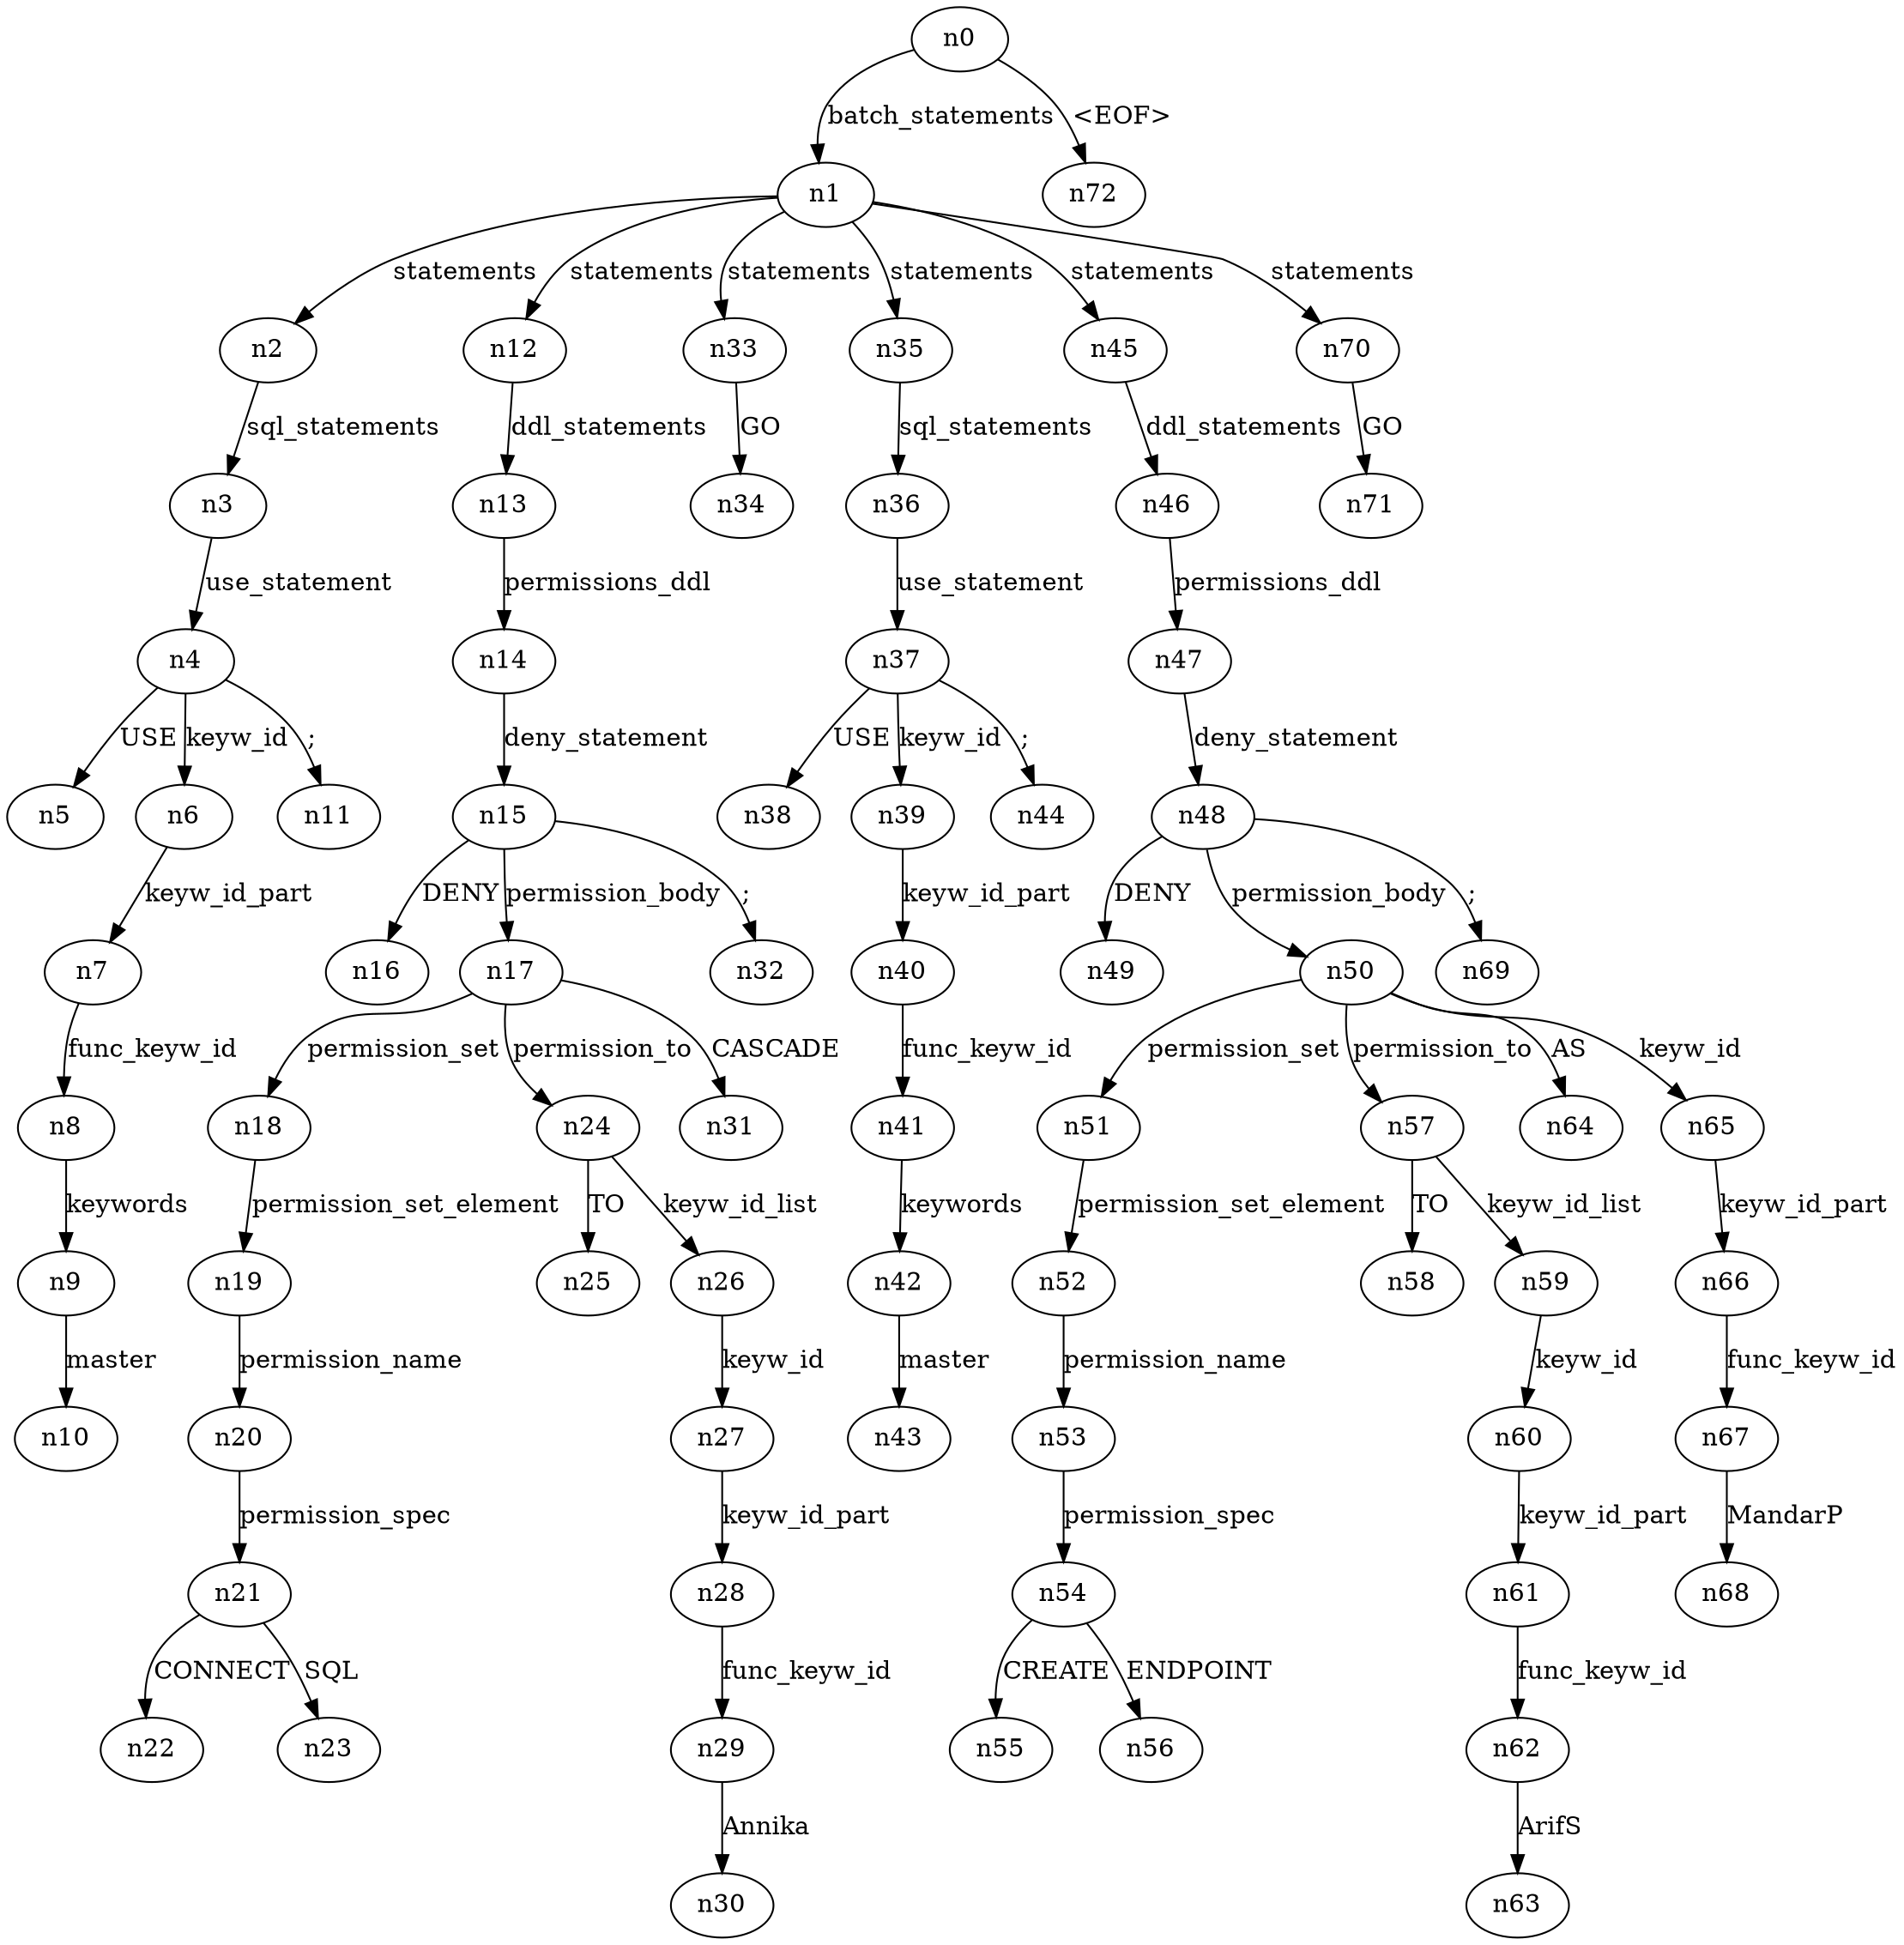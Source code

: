 digraph ParseTree {
  n0 -> n1 [label="batch_statements"];
  n1 -> n2 [label="statements"];
  n2 -> n3 [label="sql_statements"];
  n3 -> n4 [label="use_statement"];
  n4 -> n5 [label="USE"];
  n4 -> n6 [label="keyw_id"];
  n6 -> n7 [label="keyw_id_part"];
  n7 -> n8 [label="func_keyw_id"];
  n8 -> n9 [label="keywords"];
  n9 -> n10 [label="master"];
  n4 -> n11 [label=";"];
  n1 -> n12 [label="statements"];
  n12 -> n13 [label="ddl_statements"];
  n13 -> n14 [label="permissions_ddl"];
  n14 -> n15 [label="deny_statement"];
  n15 -> n16 [label="DENY"];
  n15 -> n17 [label="permission_body"];
  n17 -> n18 [label="permission_set"];
  n18 -> n19 [label="permission_set_element"];
  n19 -> n20 [label="permission_name"];
  n20 -> n21 [label="permission_spec"];
  n21 -> n22 [label="CONNECT"];
  n21 -> n23 [label="SQL"];
  n17 -> n24 [label="permission_to"];
  n24 -> n25 [label="TO"];
  n24 -> n26 [label="keyw_id_list"];
  n26 -> n27 [label="keyw_id"];
  n27 -> n28 [label="keyw_id_part"];
  n28 -> n29 [label="func_keyw_id"];
  n29 -> n30 [label="Annika"];
  n17 -> n31 [label="CASCADE"];
  n15 -> n32 [label=";"];
  n1 -> n33 [label="statements"];
  n33 -> n34 [label="GO"];
  n1 -> n35 [label="statements"];
  n35 -> n36 [label="sql_statements"];
  n36 -> n37 [label="use_statement"];
  n37 -> n38 [label="USE"];
  n37 -> n39 [label="keyw_id"];
  n39 -> n40 [label="keyw_id_part"];
  n40 -> n41 [label="func_keyw_id"];
  n41 -> n42 [label="keywords"];
  n42 -> n43 [label="master"];
  n37 -> n44 [label=";"];
  n1 -> n45 [label="statements"];
  n45 -> n46 [label="ddl_statements"];
  n46 -> n47 [label="permissions_ddl"];
  n47 -> n48 [label="deny_statement"];
  n48 -> n49 [label="DENY"];
  n48 -> n50 [label="permission_body"];
  n50 -> n51 [label="permission_set"];
  n51 -> n52 [label="permission_set_element"];
  n52 -> n53 [label="permission_name"];
  n53 -> n54 [label="permission_spec"];
  n54 -> n55 [label="CREATE"];
  n54 -> n56 [label="ENDPOINT"];
  n50 -> n57 [label="permission_to"];
  n57 -> n58 [label="TO"];
  n57 -> n59 [label="keyw_id_list"];
  n59 -> n60 [label="keyw_id"];
  n60 -> n61 [label="keyw_id_part"];
  n61 -> n62 [label="func_keyw_id"];
  n62 -> n63 [label="ArifS"];
  n50 -> n64 [label="AS"];
  n50 -> n65 [label="keyw_id"];
  n65 -> n66 [label="keyw_id_part"];
  n66 -> n67 [label="func_keyw_id"];
  n67 -> n68 [label="MandarP"];
  n48 -> n69 [label=";"];
  n1 -> n70 [label="statements"];
  n70 -> n71 [label="GO"];
  n0 -> n72 [label="<EOF>"];
}